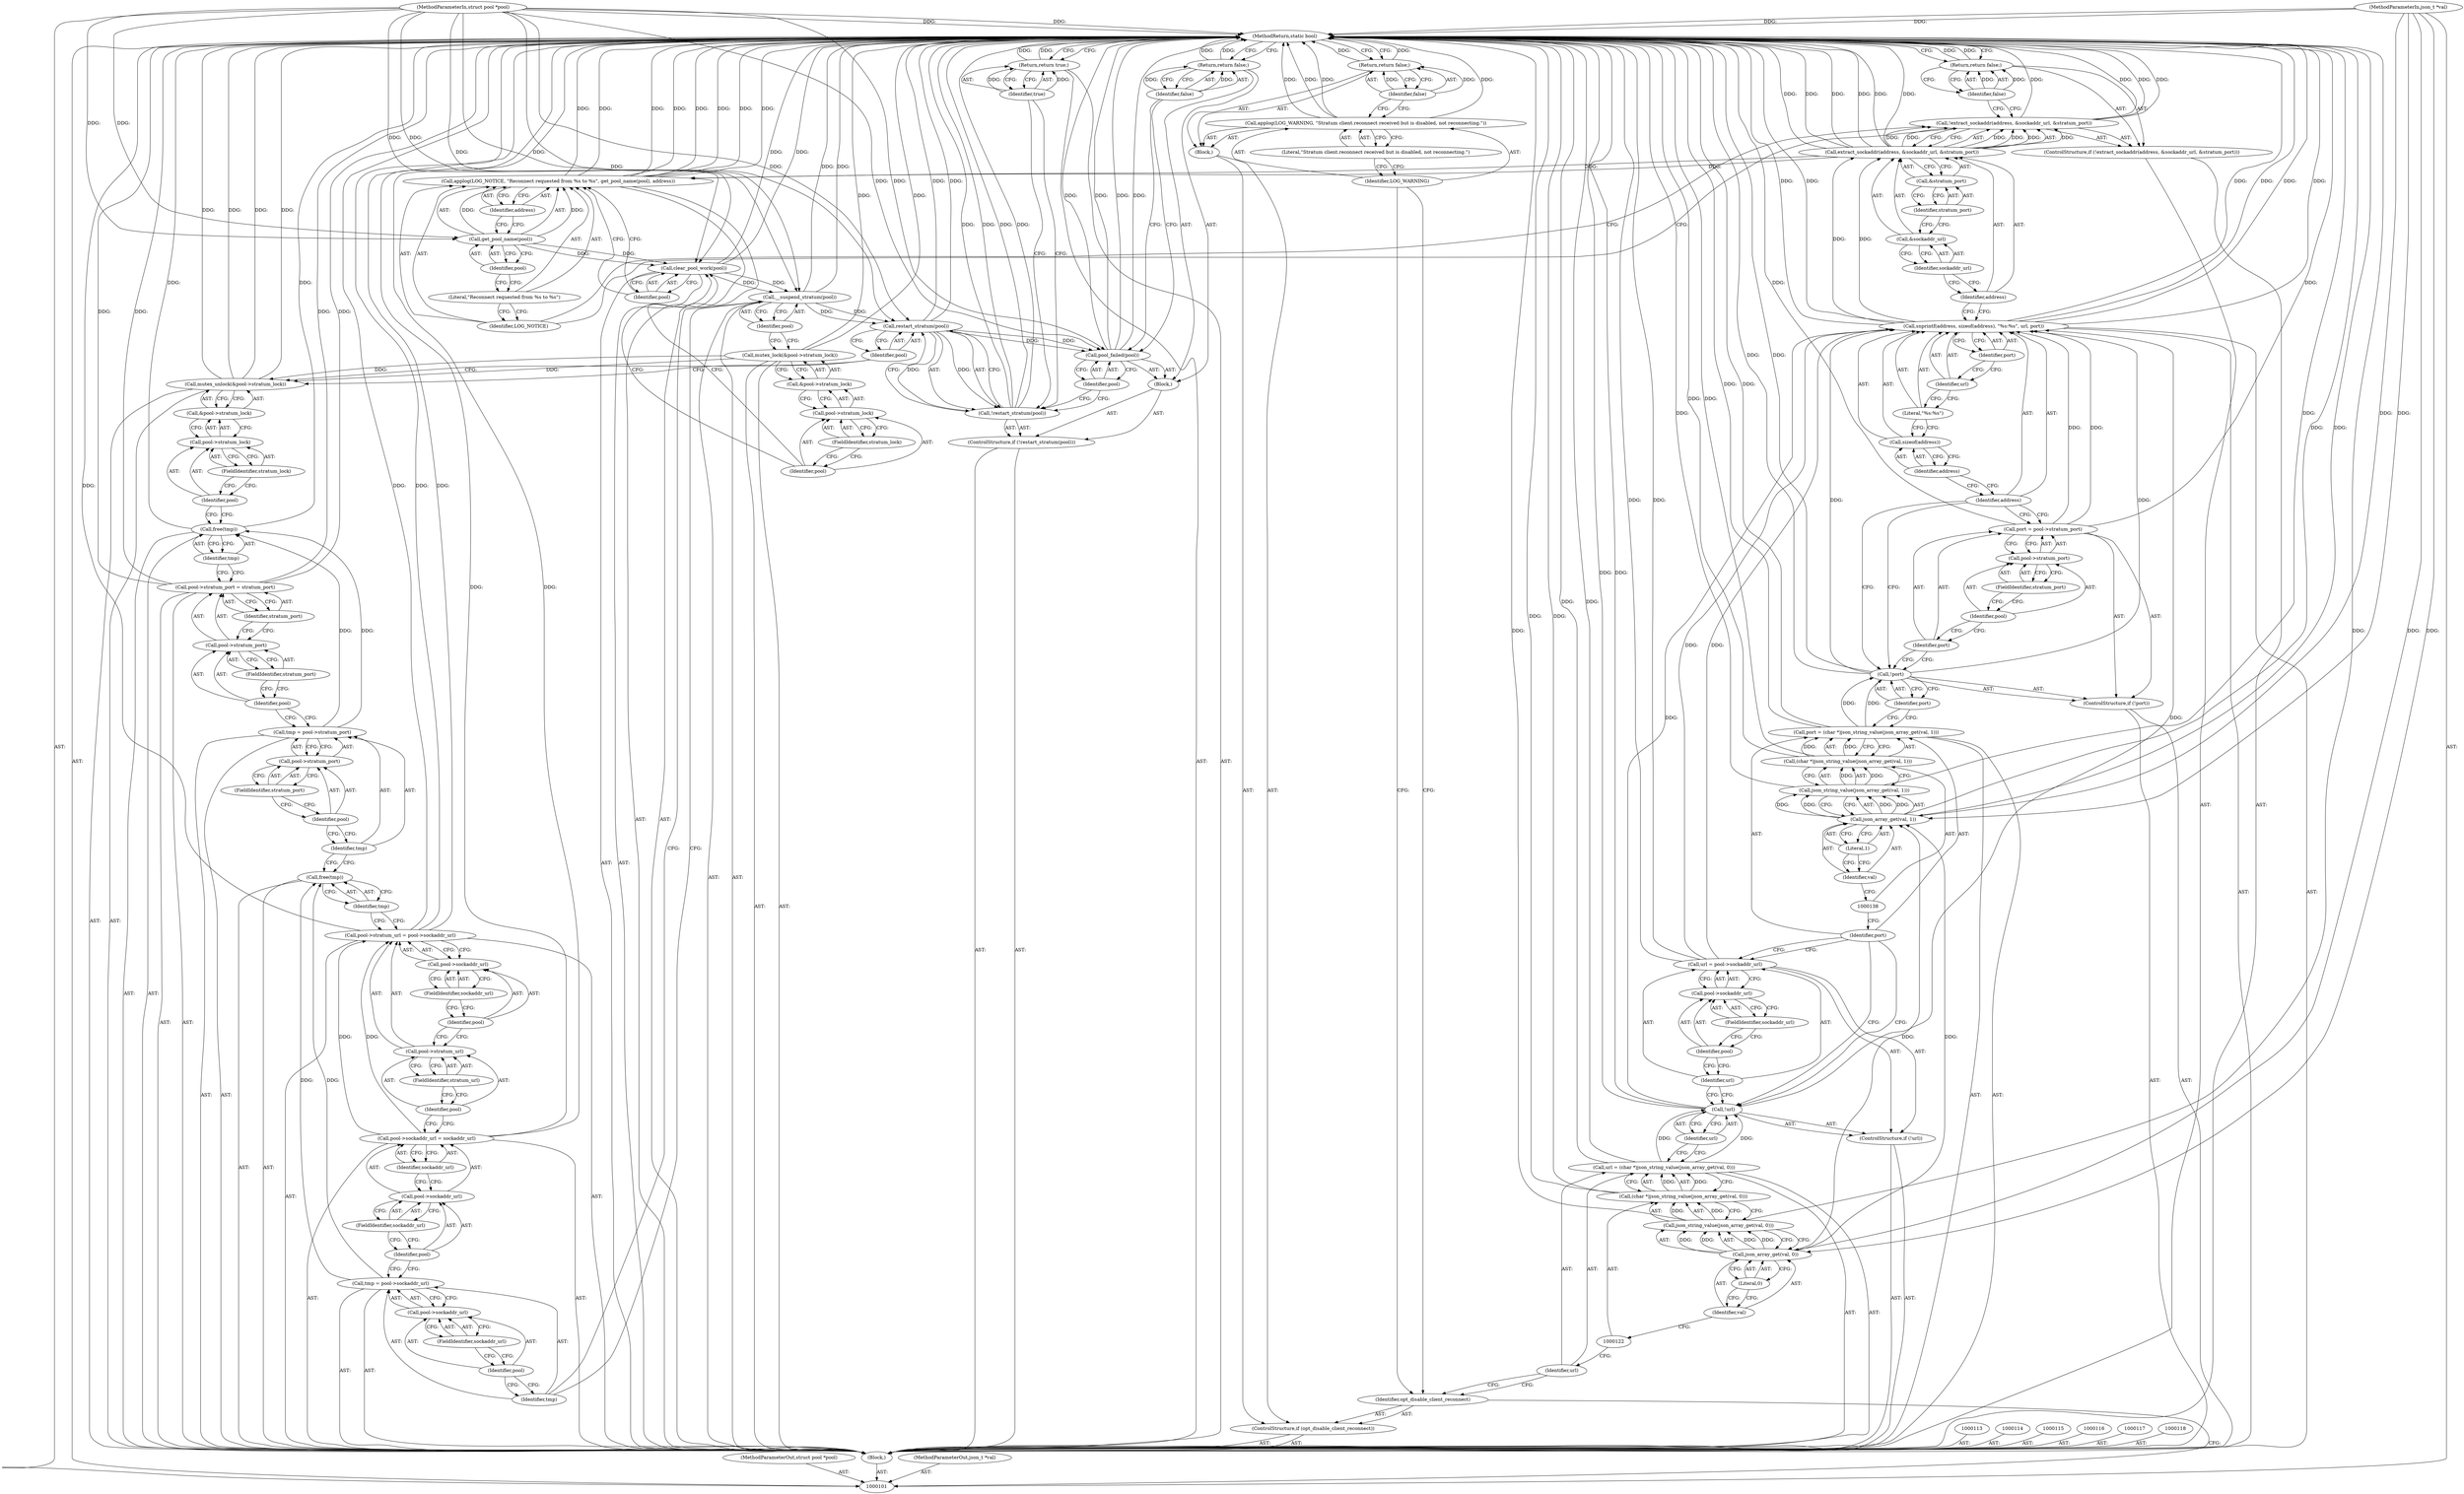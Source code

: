 digraph "0_sgminer_78cc408369bdbbd440196c93574098d1482efbce" {
"1000230" [label="(MethodReturn,static bool)"];
"1000102" [label="(MethodParameterIn,struct pool *pool)"];
"1000329" [label="(MethodParameterOut,struct pool *pool)"];
"1000103" [label="(MethodParameterIn,json_t *val)"];
"1000330" [label="(MethodParameterOut,json_t *val)"];
"1000123" [label="(Call,json_string_value(json_array_get(val, 0)))"];
"1000119" [label="(Call,url = (char *)json_string_value(json_array_get(val, 0)))"];
"1000120" [label="(Identifier,url)"];
"1000124" [label="(Call,json_array_get(val, 0))"];
"1000125" [label="(Identifier,val)"];
"1000126" [label="(Literal,0)"];
"1000121" [label="(Call,(char *)json_string_value(json_array_get(val, 0)))"];
"1000127" [label="(ControlStructure,if (!url))"];
"1000128" [label="(Call,!url)"];
"1000129" [label="(Identifier,url)"];
"1000134" [label="(FieldIdentifier,sockaddr_url)"];
"1000130" [label="(Call,url = pool->sockaddr_url)"];
"1000131" [label="(Identifier,url)"];
"1000132" [label="(Call,pool->sockaddr_url)"];
"1000133" [label="(Identifier,pool)"];
"1000135" [label="(Call,port = (char *)json_string_value(json_array_get(val, 1)))"];
"1000136" [label="(Identifier,port)"];
"1000139" [label="(Call,json_string_value(json_array_get(val, 1)))"];
"1000140" [label="(Call,json_array_get(val, 1))"];
"1000141" [label="(Identifier,val)"];
"1000142" [label="(Literal,1)"];
"1000137" [label="(Call,(char *)json_string_value(json_array_get(val, 1)))"];
"1000143" [label="(ControlStructure,if (!port))"];
"1000144" [label="(Call,!port)"];
"1000145" [label="(Identifier,port)"];
"1000148" [label="(Call,pool->stratum_port)"];
"1000149" [label="(Identifier,pool)"];
"1000150" [label="(FieldIdentifier,stratum_port)"];
"1000146" [label="(Call,port = pool->stratum_port)"];
"1000147" [label="(Identifier,port)"];
"1000151" [label="(Call,snprintf(address, sizeof(address), \"%s:%s\", url, port))"];
"1000152" [label="(Identifier,address)"];
"1000153" [label="(Call,sizeof(address))"];
"1000154" [label="(Identifier,address)"];
"1000155" [label="(Literal,\"%s:%s\")"];
"1000156" [label="(Identifier,url)"];
"1000157" [label="(Identifier,port)"];
"1000104" [label="(Block,)"];
"1000158" [label="(ControlStructure,if (!extract_sockaddr(address, &sockaddr_url, &stratum_port)))"];
"1000161" [label="(Identifier,address)"];
"1000162" [label="(Call,&sockaddr_url)"];
"1000163" [label="(Identifier,sockaddr_url)"];
"1000164" [label="(Call,&stratum_port)"];
"1000165" [label="(Identifier,stratum_port)"];
"1000159" [label="(Call,!extract_sockaddr(address, &sockaddr_url, &stratum_port))"];
"1000160" [label="(Call,extract_sockaddr(address, &sockaddr_url, &stratum_port))"];
"1000167" [label="(Identifier,false)"];
"1000166" [label="(Return,return false;)"];
"1000168" [label="(Call,applog(LOG_NOTICE, \"Reconnect requested from %s to %s\", get_pool_name(pool), address))"];
"1000170" [label="(Literal,\"Reconnect requested from %s to %s\")"];
"1000171" [label="(Call,get_pool_name(pool))"];
"1000172" [label="(Identifier,pool)"];
"1000173" [label="(Identifier,address)"];
"1000169" [label="(Identifier,LOG_NOTICE)"];
"1000174" [label="(Call,clear_pool_work(pool))"];
"1000175" [label="(Identifier,pool)"];
"1000176" [label="(Call,mutex_lock(&pool->stratum_lock))"];
"1000177" [label="(Call,&pool->stratum_lock)"];
"1000178" [label="(Call,pool->stratum_lock)"];
"1000179" [label="(Identifier,pool)"];
"1000180" [label="(FieldIdentifier,stratum_lock)"];
"1000181" [label="(Call,__suspend_stratum(pool))"];
"1000182" [label="(Identifier,pool)"];
"1000183" [label="(Call,tmp = pool->sockaddr_url)"];
"1000184" [label="(Identifier,tmp)"];
"1000187" [label="(FieldIdentifier,sockaddr_url)"];
"1000185" [label="(Call,pool->sockaddr_url)"];
"1000186" [label="(Identifier,pool)"];
"1000105" [label="(ControlStructure,if (opt_disable_client_reconnect))"];
"1000107" [label="(Block,)"];
"1000106" [label="(Identifier,opt_disable_client_reconnect)"];
"1000188" [label="(Call,pool->sockaddr_url = sockaddr_url)"];
"1000189" [label="(Call,pool->sockaddr_url)"];
"1000190" [label="(Identifier,pool)"];
"1000192" [label="(Identifier,sockaddr_url)"];
"1000191" [label="(FieldIdentifier,sockaddr_url)"];
"1000193" [label="(Call,pool->stratum_url = pool->sockaddr_url)"];
"1000194" [label="(Call,pool->stratum_url)"];
"1000195" [label="(Identifier,pool)"];
"1000197" [label="(Call,pool->sockaddr_url)"];
"1000198" [label="(Identifier,pool)"];
"1000199" [label="(FieldIdentifier,sockaddr_url)"];
"1000196" [label="(FieldIdentifier,stratum_url)"];
"1000200" [label="(Call,free(tmp))"];
"1000201" [label="(Identifier,tmp)"];
"1000202" [label="(Call,tmp = pool->stratum_port)"];
"1000203" [label="(Identifier,tmp)"];
"1000206" [label="(FieldIdentifier,stratum_port)"];
"1000204" [label="(Call,pool->stratum_port)"];
"1000205" [label="(Identifier,pool)"];
"1000207" [label="(Call,pool->stratum_port = stratum_port)"];
"1000208" [label="(Call,pool->stratum_port)"];
"1000209" [label="(Identifier,pool)"];
"1000211" [label="(Identifier,stratum_port)"];
"1000210" [label="(FieldIdentifier,stratum_port)"];
"1000212" [label="(Call,free(tmp))"];
"1000213" [label="(Identifier,tmp)"];
"1000214" [label="(Call,mutex_unlock(&pool->stratum_lock))"];
"1000215" [label="(Call,&pool->stratum_lock)"];
"1000216" [label="(Call,pool->stratum_lock)"];
"1000217" [label="(Identifier,pool)"];
"1000218" [label="(FieldIdentifier,stratum_lock)"];
"1000219" [label="(ControlStructure,if (!restart_stratum(pool)))"];
"1000222" [label="(Identifier,pool)"];
"1000223" [label="(Block,)"];
"1000220" [label="(Call,!restart_stratum(pool))"];
"1000221" [label="(Call,restart_stratum(pool))"];
"1000225" [label="(Identifier,pool)"];
"1000224" [label="(Call,pool_failed(pool))"];
"1000108" [label="(Call,applog(LOG_WARNING, \"Stratum client.reconnect received but is disabled, not reconnecting.\"))"];
"1000110" [label="(Literal,\"Stratum client.reconnect received but is disabled, not reconnecting.\")"];
"1000109" [label="(Identifier,LOG_WARNING)"];
"1000226" [label="(Return,return false;)"];
"1000227" [label="(Identifier,false)"];
"1000228" [label="(Return,return true;)"];
"1000229" [label="(Identifier,true)"];
"1000112" [label="(Identifier,false)"];
"1000111" [label="(Return,return false;)"];
"1000230" -> "1000101"  [label="AST: "];
"1000230" -> "1000111"  [label="CFG: "];
"1000230" -> "1000166"  [label="CFG: "];
"1000230" -> "1000226"  [label="CFG: "];
"1000230" -> "1000228"  [label="CFG: "];
"1000111" -> "1000230"  [label="DDG: "];
"1000228" -> "1000230"  [label="DDG: "];
"1000224" -> "1000230"  [label="DDG: "];
"1000224" -> "1000230"  [label="DDG: "];
"1000108" -> "1000230"  [label="DDG: "];
"1000108" -> "1000230"  [label="DDG: "];
"1000151" -> "1000230"  [label="DDG: "];
"1000151" -> "1000230"  [label="DDG: "];
"1000151" -> "1000230"  [label="DDG: "];
"1000168" -> "1000230"  [label="DDG: "];
"1000168" -> "1000230"  [label="DDG: "];
"1000168" -> "1000230"  [label="DDG: "];
"1000168" -> "1000230"  [label="DDG: "];
"1000139" -> "1000230"  [label="DDG: "];
"1000181" -> "1000230"  [label="DDG: "];
"1000119" -> "1000230"  [label="DDG: "];
"1000102" -> "1000230"  [label="DDG: "];
"1000193" -> "1000230"  [label="DDG: "];
"1000193" -> "1000230"  [label="DDG: "];
"1000214" -> "1000230"  [label="DDG: "];
"1000214" -> "1000230"  [label="DDG: "];
"1000159" -> "1000230"  [label="DDG: "];
"1000159" -> "1000230"  [label="DDG: "];
"1000160" -> "1000230"  [label="DDG: "];
"1000160" -> "1000230"  [label="DDG: "];
"1000160" -> "1000230"  [label="DDG: "];
"1000220" -> "1000230"  [label="DDG: "];
"1000220" -> "1000230"  [label="DDG: "];
"1000121" -> "1000230"  [label="DDG: "];
"1000130" -> "1000230"  [label="DDG: "];
"1000140" -> "1000230"  [label="DDG: "];
"1000137" -> "1000230"  [label="DDG: "];
"1000103" -> "1000230"  [label="DDG: "];
"1000144" -> "1000230"  [label="DDG: "];
"1000221" -> "1000230"  [label="DDG: "];
"1000207" -> "1000230"  [label="DDG: "];
"1000207" -> "1000230"  [label="DDG: "];
"1000146" -> "1000230"  [label="DDG: "];
"1000176" -> "1000230"  [label="DDG: "];
"1000212" -> "1000230"  [label="DDG: "];
"1000128" -> "1000230"  [label="DDG: "];
"1000188" -> "1000230"  [label="DDG: "];
"1000174" -> "1000230"  [label="DDG: "];
"1000135" -> "1000230"  [label="DDG: "];
"1000123" -> "1000230"  [label="DDG: "];
"1000226" -> "1000230"  [label="DDG: "];
"1000166" -> "1000230"  [label="DDG: "];
"1000102" -> "1000101"  [label="AST: "];
"1000102" -> "1000230"  [label="DDG: "];
"1000102" -> "1000171"  [label="DDG: "];
"1000102" -> "1000174"  [label="DDG: "];
"1000102" -> "1000181"  [label="DDG: "];
"1000102" -> "1000221"  [label="DDG: "];
"1000102" -> "1000224"  [label="DDG: "];
"1000329" -> "1000101"  [label="AST: "];
"1000103" -> "1000101"  [label="AST: "];
"1000103" -> "1000230"  [label="DDG: "];
"1000103" -> "1000124"  [label="DDG: "];
"1000103" -> "1000140"  [label="DDG: "];
"1000330" -> "1000101"  [label="AST: "];
"1000123" -> "1000121"  [label="AST: "];
"1000123" -> "1000124"  [label="CFG: "];
"1000124" -> "1000123"  [label="AST: "];
"1000121" -> "1000123"  [label="CFG: "];
"1000123" -> "1000230"  [label="DDG: "];
"1000123" -> "1000121"  [label="DDG: "];
"1000124" -> "1000123"  [label="DDG: "];
"1000124" -> "1000123"  [label="DDG: "];
"1000119" -> "1000104"  [label="AST: "];
"1000119" -> "1000121"  [label="CFG: "];
"1000120" -> "1000119"  [label="AST: "];
"1000121" -> "1000119"  [label="AST: "];
"1000129" -> "1000119"  [label="CFG: "];
"1000119" -> "1000230"  [label="DDG: "];
"1000121" -> "1000119"  [label="DDG: "];
"1000119" -> "1000128"  [label="DDG: "];
"1000120" -> "1000119"  [label="AST: "];
"1000120" -> "1000106"  [label="CFG: "];
"1000122" -> "1000120"  [label="CFG: "];
"1000124" -> "1000123"  [label="AST: "];
"1000124" -> "1000126"  [label="CFG: "];
"1000125" -> "1000124"  [label="AST: "];
"1000126" -> "1000124"  [label="AST: "];
"1000123" -> "1000124"  [label="CFG: "];
"1000124" -> "1000123"  [label="DDG: "];
"1000124" -> "1000123"  [label="DDG: "];
"1000103" -> "1000124"  [label="DDG: "];
"1000124" -> "1000140"  [label="DDG: "];
"1000125" -> "1000124"  [label="AST: "];
"1000125" -> "1000122"  [label="CFG: "];
"1000126" -> "1000125"  [label="CFG: "];
"1000126" -> "1000124"  [label="AST: "];
"1000126" -> "1000125"  [label="CFG: "];
"1000124" -> "1000126"  [label="CFG: "];
"1000121" -> "1000119"  [label="AST: "];
"1000121" -> "1000123"  [label="CFG: "];
"1000122" -> "1000121"  [label="AST: "];
"1000123" -> "1000121"  [label="AST: "];
"1000119" -> "1000121"  [label="CFG: "];
"1000121" -> "1000230"  [label="DDG: "];
"1000121" -> "1000119"  [label="DDG: "];
"1000123" -> "1000121"  [label="DDG: "];
"1000127" -> "1000104"  [label="AST: "];
"1000128" -> "1000127"  [label="AST: "];
"1000130" -> "1000127"  [label="AST: "];
"1000128" -> "1000127"  [label="AST: "];
"1000128" -> "1000129"  [label="CFG: "];
"1000129" -> "1000128"  [label="AST: "];
"1000131" -> "1000128"  [label="CFG: "];
"1000136" -> "1000128"  [label="CFG: "];
"1000128" -> "1000230"  [label="DDG: "];
"1000119" -> "1000128"  [label="DDG: "];
"1000128" -> "1000151"  [label="DDG: "];
"1000129" -> "1000128"  [label="AST: "];
"1000129" -> "1000119"  [label="CFG: "];
"1000128" -> "1000129"  [label="CFG: "];
"1000134" -> "1000132"  [label="AST: "];
"1000134" -> "1000133"  [label="CFG: "];
"1000132" -> "1000134"  [label="CFG: "];
"1000130" -> "1000127"  [label="AST: "];
"1000130" -> "1000132"  [label="CFG: "];
"1000131" -> "1000130"  [label="AST: "];
"1000132" -> "1000130"  [label="AST: "];
"1000136" -> "1000130"  [label="CFG: "];
"1000130" -> "1000230"  [label="DDG: "];
"1000130" -> "1000151"  [label="DDG: "];
"1000131" -> "1000130"  [label="AST: "];
"1000131" -> "1000128"  [label="CFG: "];
"1000133" -> "1000131"  [label="CFG: "];
"1000132" -> "1000130"  [label="AST: "];
"1000132" -> "1000134"  [label="CFG: "];
"1000133" -> "1000132"  [label="AST: "];
"1000134" -> "1000132"  [label="AST: "];
"1000130" -> "1000132"  [label="CFG: "];
"1000133" -> "1000132"  [label="AST: "];
"1000133" -> "1000131"  [label="CFG: "];
"1000134" -> "1000133"  [label="CFG: "];
"1000135" -> "1000104"  [label="AST: "];
"1000135" -> "1000137"  [label="CFG: "];
"1000136" -> "1000135"  [label="AST: "];
"1000137" -> "1000135"  [label="AST: "];
"1000145" -> "1000135"  [label="CFG: "];
"1000135" -> "1000230"  [label="DDG: "];
"1000137" -> "1000135"  [label="DDG: "];
"1000135" -> "1000144"  [label="DDG: "];
"1000136" -> "1000135"  [label="AST: "];
"1000136" -> "1000130"  [label="CFG: "];
"1000136" -> "1000128"  [label="CFG: "];
"1000138" -> "1000136"  [label="CFG: "];
"1000139" -> "1000137"  [label="AST: "];
"1000139" -> "1000140"  [label="CFG: "];
"1000140" -> "1000139"  [label="AST: "];
"1000137" -> "1000139"  [label="CFG: "];
"1000139" -> "1000230"  [label="DDG: "];
"1000139" -> "1000137"  [label="DDG: "];
"1000140" -> "1000139"  [label="DDG: "];
"1000140" -> "1000139"  [label="DDG: "];
"1000140" -> "1000139"  [label="AST: "];
"1000140" -> "1000142"  [label="CFG: "];
"1000141" -> "1000140"  [label="AST: "];
"1000142" -> "1000140"  [label="AST: "];
"1000139" -> "1000140"  [label="CFG: "];
"1000140" -> "1000230"  [label="DDG: "];
"1000140" -> "1000139"  [label="DDG: "];
"1000140" -> "1000139"  [label="DDG: "];
"1000124" -> "1000140"  [label="DDG: "];
"1000103" -> "1000140"  [label="DDG: "];
"1000141" -> "1000140"  [label="AST: "];
"1000141" -> "1000138"  [label="CFG: "];
"1000142" -> "1000141"  [label="CFG: "];
"1000142" -> "1000140"  [label="AST: "];
"1000142" -> "1000141"  [label="CFG: "];
"1000140" -> "1000142"  [label="CFG: "];
"1000137" -> "1000135"  [label="AST: "];
"1000137" -> "1000139"  [label="CFG: "];
"1000138" -> "1000137"  [label="AST: "];
"1000139" -> "1000137"  [label="AST: "];
"1000135" -> "1000137"  [label="CFG: "];
"1000137" -> "1000230"  [label="DDG: "];
"1000137" -> "1000135"  [label="DDG: "];
"1000139" -> "1000137"  [label="DDG: "];
"1000143" -> "1000104"  [label="AST: "];
"1000144" -> "1000143"  [label="AST: "];
"1000146" -> "1000143"  [label="AST: "];
"1000144" -> "1000143"  [label="AST: "];
"1000144" -> "1000145"  [label="CFG: "];
"1000145" -> "1000144"  [label="AST: "];
"1000147" -> "1000144"  [label="CFG: "];
"1000152" -> "1000144"  [label="CFG: "];
"1000144" -> "1000230"  [label="DDG: "];
"1000135" -> "1000144"  [label="DDG: "];
"1000144" -> "1000151"  [label="DDG: "];
"1000145" -> "1000144"  [label="AST: "];
"1000145" -> "1000135"  [label="CFG: "];
"1000144" -> "1000145"  [label="CFG: "];
"1000148" -> "1000146"  [label="AST: "];
"1000148" -> "1000150"  [label="CFG: "];
"1000149" -> "1000148"  [label="AST: "];
"1000150" -> "1000148"  [label="AST: "];
"1000146" -> "1000148"  [label="CFG: "];
"1000149" -> "1000148"  [label="AST: "];
"1000149" -> "1000147"  [label="CFG: "];
"1000150" -> "1000149"  [label="CFG: "];
"1000150" -> "1000148"  [label="AST: "];
"1000150" -> "1000149"  [label="CFG: "];
"1000148" -> "1000150"  [label="CFG: "];
"1000146" -> "1000143"  [label="AST: "];
"1000146" -> "1000148"  [label="CFG: "];
"1000147" -> "1000146"  [label="AST: "];
"1000148" -> "1000146"  [label="AST: "];
"1000152" -> "1000146"  [label="CFG: "];
"1000146" -> "1000230"  [label="DDG: "];
"1000146" -> "1000151"  [label="DDG: "];
"1000147" -> "1000146"  [label="AST: "];
"1000147" -> "1000144"  [label="CFG: "];
"1000149" -> "1000147"  [label="CFG: "];
"1000151" -> "1000104"  [label="AST: "];
"1000151" -> "1000157"  [label="CFG: "];
"1000152" -> "1000151"  [label="AST: "];
"1000153" -> "1000151"  [label="AST: "];
"1000155" -> "1000151"  [label="AST: "];
"1000156" -> "1000151"  [label="AST: "];
"1000157" -> "1000151"  [label="AST: "];
"1000161" -> "1000151"  [label="CFG: "];
"1000151" -> "1000230"  [label="DDG: "];
"1000151" -> "1000230"  [label="DDG: "];
"1000151" -> "1000230"  [label="DDG: "];
"1000128" -> "1000151"  [label="DDG: "];
"1000130" -> "1000151"  [label="DDG: "];
"1000144" -> "1000151"  [label="DDG: "];
"1000146" -> "1000151"  [label="DDG: "];
"1000151" -> "1000160"  [label="DDG: "];
"1000152" -> "1000151"  [label="AST: "];
"1000152" -> "1000146"  [label="CFG: "];
"1000152" -> "1000144"  [label="CFG: "];
"1000154" -> "1000152"  [label="CFG: "];
"1000153" -> "1000151"  [label="AST: "];
"1000153" -> "1000154"  [label="CFG: "];
"1000154" -> "1000153"  [label="AST: "];
"1000155" -> "1000153"  [label="CFG: "];
"1000154" -> "1000153"  [label="AST: "];
"1000154" -> "1000152"  [label="CFG: "];
"1000153" -> "1000154"  [label="CFG: "];
"1000155" -> "1000151"  [label="AST: "];
"1000155" -> "1000153"  [label="CFG: "];
"1000156" -> "1000155"  [label="CFG: "];
"1000156" -> "1000151"  [label="AST: "];
"1000156" -> "1000155"  [label="CFG: "];
"1000157" -> "1000156"  [label="CFG: "];
"1000157" -> "1000151"  [label="AST: "];
"1000157" -> "1000156"  [label="CFG: "];
"1000151" -> "1000157"  [label="CFG: "];
"1000104" -> "1000101"  [label="AST: "];
"1000105" -> "1000104"  [label="AST: "];
"1000113" -> "1000104"  [label="AST: "];
"1000114" -> "1000104"  [label="AST: "];
"1000115" -> "1000104"  [label="AST: "];
"1000116" -> "1000104"  [label="AST: "];
"1000117" -> "1000104"  [label="AST: "];
"1000118" -> "1000104"  [label="AST: "];
"1000119" -> "1000104"  [label="AST: "];
"1000127" -> "1000104"  [label="AST: "];
"1000135" -> "1000104"  [label="AST: "];
"1000143" -> "1000104"  [label="AST: "];
"1000151" -> "1000104"  [label="AST: "];
"1000158" -> "1000104"  [label="AST: "];
"1000168" -> "1000104"  [label="AST: "];
"1000174" -> "1000104"  [label="AST: "];
"1000176" -> "1000104"  [label="AST: "];
"1000181" -> "1000104"  [label="AST: "];
"1000183" -> "1000104"  [label="AST: "];
"1000188" -> "1000104"  [label="AST: "];
"1000193" -> "1000104"  [label="AST: "];
"1000200" -> "1000104"  [label="AST: "];
"1000202" -> "1000104"  [label="AST: "];
"1000207" -> "1000104"  [label="AST: "];
"1000212" -> "1000104"  [label="AST: "];
"1000214" -> "1000104"  [label="AST: "];
"1000219" -> "1000104"  [label="AST: "];
"1000228" -> "1000104"  [label="AST: "];
"1000158" -> "1000104"  [label="AST: "];
"1000159" -> "1000158"  [label="AST: "];
"1000166" -> "1000158"  [label="AST: "];
"1000161" -> "1000160"  [label="AST: "];
"1000161" -> "1000151"  [label="CFG: "];
"1000163" -> "1000161"  [label="CFG: "];
"1000162" -> "1000160"  [label="AST: "];
"1000162" -> "1000163"  [label="CFG: "];
"1000163" -> "1000162"  [label="AST: "];
"1000165" -> "1000162"  [label="CFG: "];
"1000163" -> "1000162"  [label="AST: "];
"1000163" -> "1000161"  [label="CFG: "];
"1000162" -> "1000163"  [label="CFG: "];
"1000164" -> "1000160"  [label="AST: "];
"1000164" -> "1000165"  [label="CFG: "];
"1000165" -> "1000164"  [label="AST: "];
"1000160" -> "1000164"  [label="CFG: "];
"1000165" -> "1000164"  [label="AST: "];
"1000165" -> "1000162"  [label="CFG: "];
"1000164" -> "1000165"  [label="CFG: "];
"1000159" -> "1000158"  [label="AST: "];
"1000159" -> "1000160"  [label="CFG: "];
"1000160" -> "1000159"  [label="AST: "];
"1000167" -> "1000159"  [label="CFG: "];
"1000169" -> "1000159"  [label="CFG: "];
"1000159" -> "1000230"  [label="DDG: "];
"1000159" -> "1000230"  [label="DDG: "];
"1000160" -> "1000159"  [label="DDG: "];
"1000160" -> "1000159"  [label="DDG: "];
"1000160" -> "1000159"  [label="DDG: "];
"1000160" -> "1000159"  [label="AST: "];
"1000160" -> "1000164"  [label="CFG: "];
"1000161" -> "1000160"  [label="AST: "];
"1000162" -> "1000160"  [label="AST: "];
"1000164" -> "1000160"  [label="AST: "];
"1000159" -> "1000160"  [label="CFG: "];
"1000160" -> "1000230"  [label="DDG: "];
"1000160" -> "1000230"  [label="DDG: "];
"1000160" -> "1000230"  [label="DDG: "];
"1000160" -> "1000159"  [label="DDG: "];
"1000160" -> "1000159"  [label="DDG: "];
"1000160" -> "1000159"  [label="DDG: "];
"1000151" -> "1000160"  [label="DDG: "];
"1000160" -> "1000168"  [label="DDG: "];
"1000167" -> "1000166"  [label="AST: "];
"1000167" -> "1000159"  [label="CFG: "];
"1000166" -> "1000167"  [label="CFG: "];
"1000167" -> "1000166"  [label="DDG: "];
"1000166" -> "1000158"  [label="AST: "];
"1000166" -> "1000167"  [label="CFG: "];
"1000167" -> "1000166"  [label="AST: "];
"1000230" -> "1000166"  [label="CFG: "];
"1000166" -> "1000230"  [label="DDG: "];
"1000167" -> "1000166"  [label="DDG: "];
"1000168" -> "1000104"  [label="AST: "];
"1000168" -> "1000173"  [label="CFG: "];
"1000169" -> "1000168"  [label="AST: "];
"1000170" -> "1000168"  [label="AST: "];
"1000171" -> "1000168"  [label="AST: "];
"1000173" -> "1000168"  [label="AST: "];
"1000175" -> "1000168"  [label="CFG: "];
"1000168" -> "1000230"  [label="DDG: "];
"1000168" -> "1000230"  [label="DDG: "];
"1000168" -> "1000230"  [label="DDG: "];
"1000168" -> "1000230"  [label="DDG: "];
"1000171" -> "1000168"  [label="DDG: "];
"1000160" -> "1000168"  [label="DDG: "];
"1000170" -> "1000168"  [label="AST: "];
"1000170" -> "1000169"  [label="CFG: "];
"1000172" -> "1000170"  [label="CFG: "];
"1000171" -> "1000168"  [label="AST: "];
"1000171" -> "1000172"  [label="CFG: "];
"1000172" -> "1000171"  [label="AST: "];
"1000173" -> "1000171"  [label="CFG: "];
"1000171" -> "1000168"  [label="DDG: "];
"1000102" -> "1000171"  [label="DDG: "];
"1000171" -> "1000174"  [label="DDG: "];
"1000172" -> "1000171"  [label="AST: "];
"1000172" -> "1000170"  [label="CFG: "];
"1000171" -> "1000172"  [label="CFG: "];
"1000173" -> "1000168"  [label="AST: "];
"1000173" -> "1000171"  [label="CFG: "];
"1000168" -> "1000173"  [label="CFG: "];
"1000169" -> "1000168"  [label="AST: "];
"1000169" -> "1000159"  [label="CFG: "];
"1000170" -> "1000169"  [label="CFG: "];
"1000174" -> "1000104"  [label="AST: "];
"1000174" -> "1000175"  [label="CFG: "];
"1000175" -> "1000174"  [label="AST: "];
"1000179" -> "1000174"  [label="CFG: "];
"1000174" -> "1000230"  [label="DDG: "];
"1000171" -> "1000174"  [label="DDG: "];
"1000102" -> "1000174"  [label="DDG: "];
"1000174" -> "1000181"  [label="DDG: "];
"1000175" -> "1000174"  [label="AST: "];
"1000175" -> "1000168"  [label="CFG: "];
"1000174" -> "1000175"  [label="CFG: "];
"1000176" -> "1000104"  [label="AST: "];
"1000176" -> "1000177"  [label="CFG: "];
"1000177" -> "1000176"  [label="AST: "];
"1000182" -> "1000176"  [label="CFG: "];
"1000176" -> "1000230"  [label="DDG: "];
"1000176" -> "1000214"  [label="DDG: "];
"1000177" -> "1000176"  [label="AST: "];
"1000177" -> "1000178"  [label="CFG: "];
"1000178" -> "1000177"  [label="AST: "];
"1000176" -> "1000177"  [label="CFG: "];
"1000178" -> "1000177"  [label="AST: "];
"1000178" -> "1000180"  [label="CFG: "];
"1000179" -> "1000178"  [label="AST: "];
"1000180" -> "1000178"  [label="AST: "];
"1000177" -> "1000178"  [label="CFG: "];
"1000179" -> "1000178"  [label="AST: "];
"1000179" -> "1000174"  [label="CFG: "];
"1000180" -> "1000179"  [label="CFG: "];
"1000180" -> "1000178"  [label="AST: "];
"1000180" -> "1000179"  [label="CFG: "];
"1000178" -> "1000180"  [label="CFG: "];
"1000181" -> "1000104"  [label="AST: "];
"1000181" -> "1000182"  [label="CFG: "];
"1000182" -> "1000181"  [label="AST: "];
"1000184" -> "1000181"  [label="CFG: "];
"1000181" -> "1000230"  [label="DDG: "];
"1000174" -> "1000181"  [label="DDG: "];
"1000102" -> "1000181"  [label="DDG: "];
"1000181" -> "1000221"  [label="DDG: "];
"1000182" -> "1000181"  [label="AST: "];
"1000182" -> "1000176"  [label="CFG: "];
"1000181" -> "1000182"  [label="CFG: "];
"1000183" -> "1000104"  [label="AST: "];
"1000183" -> "1000185"  [label="CFG: "];
"1000184" -> "1000183"  [label="AST: "];
"1000185" -> "1000183"  [label="AST: "];
"1000190" -> "1000183"  [label="CFG: "];
"1000183" -> "1000200"  [label="DDG: "];
"1000184" -> "1000183"  [label="AST: "];
"1000184" -> "1000181"  [label="CFG: "];
"1000186" -> "1000184"  [label="CFG: "];
"1000187" -> "1000185"  [label="AST: "];
"1000187" -> "1000186"  [label="CFG: "];
"1000185" -> "1000187"  [label="CFG: "];
"1000185" -> "1000183"  [label="AST: "];
"1000185" -> "1000187"  [label="CFG: "];
"1000186" -> "1000185"  [label="AST: "];
"1000187" -> "1000185"  [label="AST: "];
"1000183" -> "1000185"  [label="CFG: "];
"1000186" -> "1000185"  [label="AST: "];
"1000186" -> "1000184"  [label="CFG: "];
"1000187" -> "1000186"  [label="CFG: "];
"1000105" -> "1000104"  [label="AST: "];
"1000106" -> "1000105"  [label="AST: "];
"1000107" -> "1000105"  [label="AST: "];
"1000107" -> "1000105"  [label="AST: "];
"1000108" -> "1000107"  [label="AST: "];
"1000111" -> "1000107"  [label="AST: "];
"1000106" -> "1000105"  [label="AST: "];
"1000106" -> "1000101"  [label="CFG: "];
"1000109" -> "1000106"  [label="CFG: "];
"1000120" -> "1000106"  [label="CFG: "];
"1000188" -> "1000104"  [label="AST: "];
"1000188" -> "1000192"  [label="CFG: "];
"1000189" -> "1000188"  [label="AST: "];
"1000192" -> "1000188"  [label="AST: "];
"1000195" -> "1000188"  [label="CFG: "];
"1000188" -> "1000230"  [label="DDG: "];
"1000188" -> "1000193"  [label="DDG: "];
"1000189" -> "1000188"  [label="AST: "];
"1000189" -> "1000191"  [label="CFG: "];
"1000190" -> "1000189"  [label="AST: "];
"1000191" -> "1000189"  [label="AST: "];
"1000192" -> "1000189"  [label="CFG: "];
"1000190" -> "1000189"  [label="AST: "];
"1000190" -> "1000183"  [label="CFG: "];
"1000191" -> "1000190"  [label="CFG: "];
"1000192" -> "1000188"  [label="AST: "];
"1000192" -> "1000189"  [label="CFG: "];
"1000188" -> "1000192"  [label="CFG: "];
"1000191" -> "1000189"  [label="AST: "];
"1000191" -> "1000190"  [label="CFG: "];
"1000189" -> "1000191"  [label="CFG: "];
"1000193" -> "1000104"  [label="AST: "];
"1000193" -> "1000197"  [label="CFG: "];
"1000194" -> "1000193"  [label="AST: "];
"1000197" -> "1000193"  [label="AST: "];
"1000201" -> "1000193"  [label="CFG: "];
"1000193" -> "1000230"  [label="DDG: "];
"1000193" -> "1000230"  [label="DDG: "];
"1000188" -> "1000193"  [label="DDG: "];
"1000194" -> "1000193"  [label="AST: "];
"1000194" -> "1000196"  [label="CFG: "];
"1000195" -> "1000194"  [label="AST: "];
"1000196" -> "1000194"  [label="AST: "];
"1000198" -> "1000194"  [label="CFG: "];
"1000195" -> "1000194"  [label="AST: "];
"1000195" -> "1000188"  [label="CFG: "];
"1000196" -> "1000195"  [label="CFG: "];
"1000197" -> "1000193"  [label="AST: "];
"1000197" -> "1000199"  [label="CFG: "];
"1000198" -> "1000197"  [label="AST: "];
"1000199" -> "1000197"  [label="AST: "];
"1000193" -> "1000197"  [label="CFG: "];
"1000198" -> "1000197"  [label="AST: "];
"1000198" -> "1000194"  [label="CFG: "];
"1000199" -> "1000198"  [label="CFG: "];
"1000199" -> "1000197"  [label="AST: "];
"1000199" -> "1000198"  [label="CFG: "];
"1000197" -> "1000199"  [label="CFG: "];
"1000196" -> "1000194"  [label="AST: "];
"1000196" -> "1000195"  [label="CFG: "];
"1000194" -> "1000196"  [label="CFG: "];
"1000200" -> "1000104"  [label="AST: "];
"1000200" -> "1000201"  [label="CFG: "];
"1000201" -> "1000200"  [label="AST: "];
"1000203" -> "1000200"  [label="CFG: "];
"1000183" -> "1000200"  [label="DDG: "];
"1000201" -> "1000200"  [label="AST: "];
"1000201" -> "1000193"  [label="CFG: "];
"1000200" -> "1000201"  [label="CFG: "];
"1000202" -> "1000104"  [label="AST: "];
"1000202" -> "1000204"  [label="CFG: "];
"1000203" -> "1000202"  [label="AST: "];
"1000204" -> "1000202"  [label="AST: "];
"1000209" -> "1000202"  [label="CFG: "];
"1000202" -> "1000212"  [label="DDG: "];
"1000203" -> "1000202"  [label="AST: "];
"1000203" -> "1000200"  [label="CFG: "];
"1000205" -> "1000203"  [label="CFG: "];
"1000206" -> "1000204"  [label="AST: "];
"1000206" -> "1000205"  [label="CFG: "];
"1000204" -> "1000206"  [label="CFG: "];
"1000204" -> "1000202"  [label="AST: "];
"1000204" -> "1000206"  [label="CFG: "];
"1000205" -> "1000204"  [label="AST: "];
"1000206" -> "1000204"  [label="AST: "];
"1000202" -> "1000204"  [label="CFG: "];
"1000205" -> "1000204"  [label="AST: "];
"1000205" -> "1000203"  [label="CFG: "];
"1000206" -> "1000205"  [label="CFG: "];
"1000207" -> "1000104"  [label="AST: "];
"1000207" -> "1000211"  [label="CFG: "];
"1000208" -> "1000207"  [label="AST: "];
"1000211" -> "1000207"  [label="AST: "];
"1000213" -> "1000207"  [label="CFG: "];
"1000207" -> "1000230"  [label="DDG: "];
"1000207" -> "1000230"  [label="DDG: "];
"1000208" -> "1000207"  [label="AST: "];
"1000208" -> "1000210"  [label="CFG: "];
"1000209" -> "1000208"  [label="AST: "];
"1000210" -> "1000208"  [label="AST: "];
"1000211" -> "1000208"  [label="CFG: "];
"1000209" -> "1000208"  [label="AST: "];
"1000209" -> "1000202"  [label="CFG: "];
"1000210" -> "1000209"  [label="CFG: "];
"1000211" -> "1000207"  [label="AST: "];
"1000211" -> "1000208"  [label="CFG: "];
"1000207" -> "1000211"  [label="CFG: "];
"1000210" -> "1000208"  [label="AST: "];
"1000210" -> "1000209"  [label="CFG: "];
"1000208" -> "1000210"  [label="CFG: "];
"1000212" -> "1000104"  [label="AST: "];
"1000212" -> "1000213"  [label="CFG: "];
"1000213" -> "1000212"  [label="AST: "];
"1000217" -> "1000212"  [label="CFG: "];
"1000212" -> "1000230"  [label="DDG: "];
"1000202" -> "1000212"  [label="DDG: "];
"1000213" -> "1000212"  [label="AST: "];
"1000213" -> "1000207"  [label="CFG: "];
"1000212" -> "1000213"  [label="CFG: "];
"1000214" -> "1000104"  [label="AST: "];
"1000214" -> "1000215"  [label="CFG: "];
"1000215" -> "1000214"  [label="AST: "];
"1000222" -> "1000214"  [label="CFG: "];
"1000214" -> "1000230"  [label="DDG: "];
"1000214" -> "1000230"  [label="DDG: "];
"1000176" -> "1000214"  [label="DDG: "];
"1000215" -> "1000214"  [label="AST: "];
"1000215" -> "1000216"  [label="CFG: "];
"1000216" -> "1000215"  [label="AST: "];
"1000214" -> "1000215"  [label="CFG: "];
"1000216" -> "1000215"  [label="AST: "];
"1000216" -> "1000218"  [label="CFG: "];
"1000217" -> "1000216"  [label="AST: "];
"1000218" -> "1000216"  [label="AST: "];
"1000215" -> "1000216"  [label="CFG: "];
"1000217" -> "1000216"  [label="AST: "];
"1000217" -> "1000212"  [label="CFG: "];
"1000218" -> "1000217"  [label="CFG: "];
"1000218" -> "1000216"  [label="AST: "];
"1000218" -> "1000217"  [label="CFG: "];
"1000216" -> "1000218"  [label="CFG: "];
"1000219" -> "1000104"  [label="AST: "];
"1000220" -> "1000219"  [label="AST: "];
"1000223" -> "1000219"  [label="AST: "];
"1000222" -> "1000221"  [label="AST: "];
"1000222" -> "1000214"  [label="CFG: "];
"1000221" -> "1000222"  [label="CFG: "];
"1000223" -> "1000219"  [label="AST: "];
"1000224" -> "1000223"  [label="AST: "];
"1000226" -> "1000223"  [label="AST: "];
"1000220" -> "1000219"  [label="AST: "];
"1000220" -> "1000221"  [label="CFG: "];
"1000221" -> "1000220"  [label="AST: "];
"1000225" -> "1000220"  [label="CFG: "];
"1000229" -> "1000220"  [label="CFG: "];
"1000220" -> "1000230"  [label="DDG: "];
"1000220" -> "1000230"  [label="DDG: "];
"1000221" -> "1000220"  [label="DDG: "];
"1000221" -> "1000220"  [label="AST: "];
"1000221" -> "1000222"  [label="CFG: "];
"1000222" -> "1000221"  [label="AST: "];
"1000220" -> "1000221"  [label="CFG: "];
"1000221" -> "1000230"  [label="DDG: "];
"1000221" -> "1000220"  [label="DDG: "];
"1000181" -> "1000221"  [label="DDG: "];
"1000102" -> "1000221"  [label="DDG: "];
"1000221" -> "1000224"  [label="DDG: "];
"1000225" -> "1000224"  [label="AST: "];
"1000225" -> "1000220"  [label="CFG: "];
"1000224" -> "1000225"  [label="CFG: "];
"1000224" -> "1000223"  [label="AST: "];
"1000224" -> "1000225"  [label="CFG: "];
"1000225" -> "1000224"  [label="AST: "];
"1000227" -> "1000224"  [label="CFG: "];
"1000224" -> "1000230"  [label="DDG: "];
"1000224" -> "1000230"  [label="DDG: "];
"1000221" -> "1000224"  [label="DDG: "];
"1000102" -> "1000224"  [label="DDG: "];
"1000108" -> "1000107"  [label="AST: "];
"1000108" -> "1000110"  [label="CFG: "];
"1000109" -> "1000108"  [label="AST: "];
"1000110" -> "1000108"  [label="AST: "];
"1000112" -> "1000108"  [label="CFG: "];
"1000108" -> "1000230"  [label="DDG: "];
"1000108" -> "1000230"  [label="DDG: "];
"1000110" -> "1000108"  [label="AST: "];
"1000110" -> "1000109"  [label="CFG: "];
"1000108" -> "1000110"  [label="CFG: "];
"1000109" -> "1000108"  [label="AST: "];
"1000109" -> "1000106"  [label="CFG: "];
"1000110" -> "1000109"  [label="CFG: "];
"1000226" -> "1000223"  [label="AST: "];
"1000226" -> "1000227"  [label="CFG: "];
"1000227" -> "1000226"  [label="AST: "];
"1000230" -> "1000226"  [label="CFG: "];
"1000226" -> "1000230"  [label="DDG: "];
"1000227" -> "1000226"  [label="DDG: "];
"1000227" -> "1000226"  [label="AST: "];
"1000227" -> "1000224"  [label="CFG: "];
"1000226" -> "1000227"  [label="CFG: "];
"1000227" -> "1000226"  [label="DDG: "];
"1000228" -> "1000104"  [label="AST: "];
"1000228" -> "1000229"  [label="CFG: "];
"1000229" -> "1000228"  [label="AST: "];
"1000230" -> "1000228"  [label="CFG: "];
"1000228" -> "1000230"  [label="DDG: "];
"1000229" -> "1000228"  [label="DDG: "];
"1000229" -> "1000228"  [label="AST: "];
"1000229" -> "1000220"  [label="CFG: "];
"1000228" -> "1000229"  [label="CFG: "];
"1000229" -> "1000228"  [label="DDG: "];
"1000112" -> "1000111"  [label="AST: "];
"1000112" -> "1000108"  [label="CFG: "];
"1000111" -> "1000112"  [label="CFG: "];
"1000112" -> "1000111"  [label="DDG: "];
"1000111" -> "1000107"  [label="AST: "];
"1000111" -> "1000112"  [label="CFG: "];
"1000112" -> "1000111"  [label="AST: "];
"1000230" -> "1000111"  [label="CFG: "];
"1000111" -> "1000230"  [label="DDG: "];
"1000112" -> "1000111"  [label="DDG: "];
}
